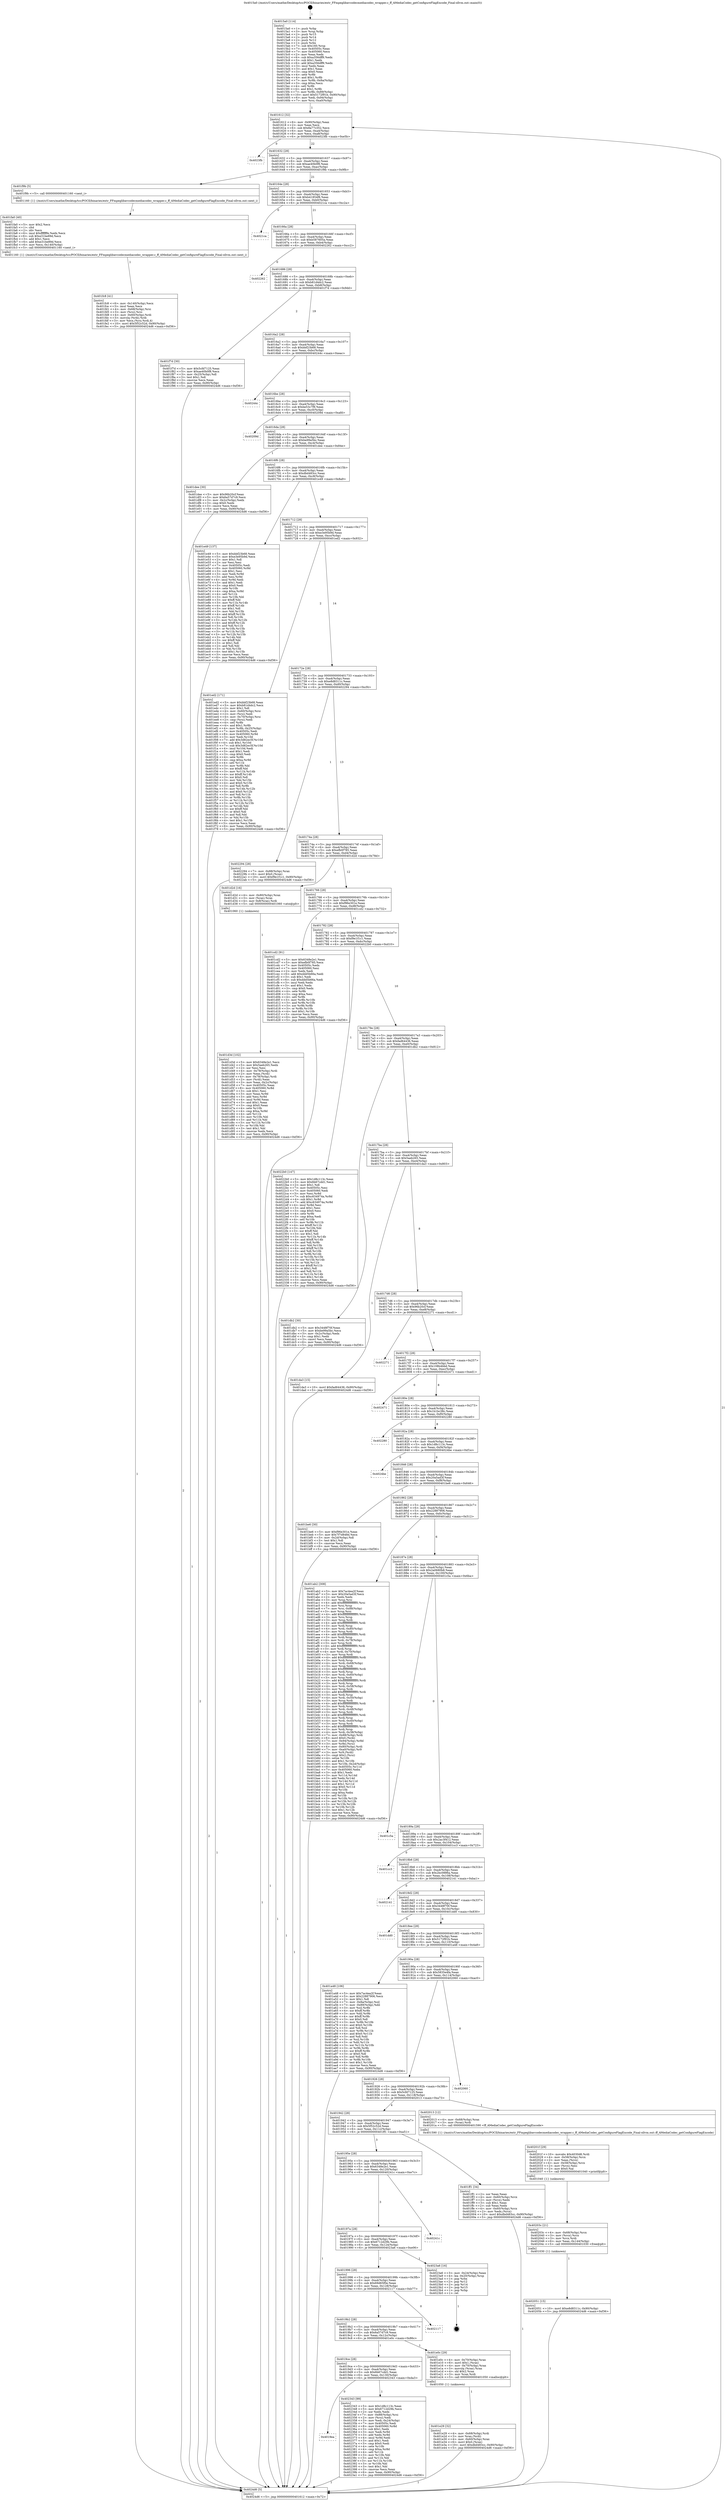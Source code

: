 digraph "0x4015a0" {
  label = "0x4015a0 (/mnt/c/Users/mathe/Desktop/tcc/POCII/binaries/extr_FFmpeglibavcodecmediacodec_wrapper.c_ff_AMediaCodec_getConfigureFlagEncode_Final-ollvm.out::main(0))"
  labelloc = "t"
  node[shape=record]

  Entry [label="",width=0.3,height=0.3,shape=circle,fillcolor=black,style=filled]
  "0x401612" [label="{
     0x401612 [32]\l
     | [instrs]\l
     &nbsp;&nbsp;0x401612 \<+6\>: mov -0x90(%rbp),%eax\l
     &nbsp;&nbsp;0x401618 \<+2\>: mov %eax,%ecx\l
     &nbsp;&nbsp;0x40161a \<+6\>: sub $0x8a77c352,%ecx\l
     &nbsp;&nbsp;0x401620 \<+6\>: mov %eax,-0xa4(%rbp)\l
     &nbsp;&nbsp;0x401626 \<+6\>: mov %ecx,-0xa8(%rbp)\l
     &nbsp;&nbsp;0x40162c \<+6\>: je 00000000004023fb \<main+0xe5b\>\l
  }"]
  "0x4023fb" [label="{
     0x4023fb\l
  }", style=dashed]
  "0x401632" [label="{
     0x401632 [28]\l
     | [instrs]\l
     &nbsp;&nbsp;0x401632 \<+5\>: jmp 0000000000401637 \<main+0x97\>\l
     &nbsp;&nbsp;0x401637 \<+6\>: mov -0xa4(%rbp),%eax\l
     &nbsp;&nbsp;0x40163d \<+5\>: sub $0xae40b0f8,%eax\l
     &nbsp;&nbsp;0x401642 \<+6\>: mov %eax,-0xac(%rbp)\l
     &nbsp;&nbsp;0x401648 \<+6\>: je 0000000000401f9b \<main+0x9fb\>\l
  }"]
  Exit [label="",width=0.3,height=0.3,shape=circle,fillcolor=black,style=filled,peripheries=2]
  "0x401f9b" [label="{
     0x401f9b [5]\l
     | [instrs]\l
     &nbsp;&nbsp;0x401f9b \<+5\>: call 0000000000401160 \<next_i\>\l
     | [calls]\l
     &nbsp;&nbsp;0x401160 \{1\} (/mnt/c/Users/mathe/Desktop/tcc/POCII/binaries/extr_FFmpeglibavcodecmediacodec_wrapper.c_ff_AMediaCodec_getConfigureFlagEncode_Final-ollvm.out::next_i)\l
  }"]
  "0x40164e" [label="{
     0x40164e [28]\l
     | [instrs]\l
     &nbsp;&nbsp;0x40164e \<+5\>: jmp 0000000000401653 \<main+0xb3\>\l
     &nbsp;&nbsp;0x401653 \<+6\>: mov -0xa4(%rbp),%eax\l
     &nbsp;&nbsp;0x401659 \<+5\>: sub $0xb41854f8,%eax\l
     &nbsp;&nbsp;0x40165e \<+6\>: mov %eax,-0xb0(%rbp)\l
     &nbsp;&nbsp;0x401664 \<+6\>: je 00000000004021ca \<main+0xc2a\>\l
  }"]
  "0x4019ea" [label="{
     0x4019ea\l
  }", style=dashed]
  "0x4021ca" [label="{
     0x4021ca\l
  }", style=dashed]
  "0x40166a" [label="{
     0x40166a [28]\l
     | [instrs]\l
     &nbsp;&nbsp;0x40166a \<+5\>: jmp 000000000040166f \<main+0xcf\>\l
     &nbsp;&nbsp;0x40166f \<+6\>: mov -0xa4(%rbp),%eax\l
     &nbsp;&nbsp;0x401675 \<+5\>: sub $0xb587605a,%eax\l
     &nbsp;&nbsp;0x40167a \<+6\>: mov %eax,-0xb4(%rbp)\l
     &nbsp;&nbsp;0x401680 \<+6\>: je 0000000000402262 \<main+0xcc2\>\l
  }"]
  "0x402343" [label="{
     0x402343 [99]\l
     | [instrs]\l
     &nbsp;&nbsp;0x402343 \<+5\>: mov $0x1d8c113c,%eax\l
     &nbsp;&nbsp;0x402348 \<+5\>: mov $0x6712d29b,%ecx\l
     &nbsp;&nbsp;0x40234d \<+2\>: xor %edx,%edx\l
     &nbsp;&nbsp;0x40234f \<+7\>: mov -0x88(%rbp),%rsi\l
     &nbsp;&nbsp;0x402356 \<+2\>: mov (%rsi),%edi\l
     &nbsp;&nbsp;0x402358 \<+3\>: mov %edi,-0x24(%rbp)\l
     &nbsp;&nbsp;0x40235b \<+7\>: mov 0x40505c,%edi\l
     &nbsp;&nbsp;0x402362 \<+8\>: mov 0x405060,%r8d\l
     &nbsp;&nbsp;0x40236a \<+3\>: sub $0x1,%edx\l
     &nbsp;&nbsp;0x40236d \<+3\>: mov %edi,%r9d\l
     &nbsp;&nbsp;0x402370 \<+3\>: add %edx,%r9d\l
     &nbsp;&nbsp;0x402373 \<+4\>: imul %r9d,%edi\l
     &nbsp;&nbsp;0x402377 \<+3\>: and $0x1,%edi\l
     &nbsp;&nbsp;0x40237a \<+3\>: cmp $0x0,%edi\l
     &nbsp;&nbsp;0x40237d \<+4\>: sete %r10b\l
     &nbsp;&nbsp;0x402381 \<+4\>: cmp $0xa,%r8d\l
     &nbsp;&nbsp;0x402385 \<+4\>: setl %r11b\l
     &nbsp;&nbsp;0x402389 \<+3\>: mov %r10b,%bl\l
     &nbsp;&nbsp;0x40238c \<+3\>: and %r11b,%bl\l
     &nbsp;&nbsp;0x40238f \<+3\>: xor %r11b,%r10b\l
     &nbsp;&nbsp;0x402392 \<+3\>: or %r10b,%bl\l
     &nbsp;&nbsp;0x402395 \<+3\>: test $0x1,%bl\l
     &nbsp;&nbsp;0x402398 \<+3\>: cmovne %ecx,%eax\l
     &nbsp;&nbsp;0x40239b \<+6\>: mov %eax,-0x90(%rbp)\l
     &nbsp;&nbsp;0x4023a1 \<+5\>: jmp 00000000004024d6 \<main+0xf36\>\l
  }"]
  "0x402262" [label="{
     0x402262\l
  }", style=dashed]
  "0x401686" [label="{
     0x401686 [28]\l
     | [instrs]\l
     &nbsp;&nbsp;0x401686 \<+5\>: jmp 000000000040168b \<main+0xeb\>\l
     &nbsp;&nbsp;0x40168b \<+6\>: mov -0xa4(%rbp),%eax\l
     &nbsp;&nbsp;0x401691 \<+5\>: sub $0xb81d4dc2,%eax\l
     &nbsp;&nbsp;0x401696 \<+6\>: mov %eax,-0xb8(%rbp)\l
     &nbsp;&nbsp;0x40169c \<+6\>: je 0000000000401f7d \<main+0x9dd\>\l
  }"]
  "0x402051" [label="{
     0x402051 [15]\l
     | [instrs]\l
     &nbsp;&nbsp;0x402051 \<+10\>: movl $0xe8d8311c,-0x90(%rbp)\l
     &nbsp;&nbsp;0x40205b \<+5\>: jmp 00000000004024d6 \<main+0xf36\>\l
  }"]
  "0x401f7d" [label="{
     0x401f7d [30]\l
     | [instrs]\l
     &nbsp;&nbsp;0x401f7d \<+5\>: mov $0x5cfd7125,%eax\l
     &nbsp;&nbsp;0x401f82 \<+5\>: mov $0xae40b0f8,%ecx\l
     &nbsp;&nbsp;0x401f87 \<+3\>: mov -0x25(%rbp),%dl\l
     &nbsp;&nbsp;0x401f8a \<+3\>: test $0x1,%dl\l
     &nbsp;&nbsp;0x401f8d \<+3\>: cmovne %ecx,%eax\l
     &nbsp;&nbsp;0x401f90 \<+6\>: mov %eax,-0x90(%rbp)\l
     &nbsp;&nbsp;0x401f96 \<+5\>: jmp 00000000004024d6 \<main+0xf36\>\l
  }"]
  "0x4016a2" [label="{
     0x4016a2 [28]\l
     | [instrs]\l
     &nbsp;&nbsp;0x4016a2 \<+5\>: jmp 00000000004016a7 \<main+0x107\>\l
     &nbsp;&nbsp;0x4016a7 \<+6\>: mov -0xa4(%rbp),%eax\l
     &nbsp;&nbsp;0x4016ad \<+5\>: sub $0xbbf23b68,%eax\l
     &nbsp;&nbsp;0x4016b2 \<+6\>: mov %eax,-0xbc(%rbp)\l
     &nbsp;&nbsp;0x4016b8 \<+6\>: je 000000000040244c \<main+0xeac\>\l
  }"]
  "0x40203c" [label="{
     0x40203c [21]\l
     | [instrs]\l
     &nbsp;&nbsp;0x40203c \<+4\>: mov -0x68(%rbp),%rcx\l
     &nbsp;&nbsp;0x402040 \<+3\>: mov (%rcx),%rcx\l
     &nbsp;&nbsp;0x402043 \<+3\>: mov %rcx,%rdi\l
     &nbsp;&nbsp;0x402046 \<+6\>: mov %eax,-0x144(%rbp)\l
     &nbsp;&nbsp;0x40204c \<+5\>: call 0000000000401030 \<free@plt\>\l
     | [calls]\l
     &nbsp;&nbsp;0x401030 \{1\} (unknown)\l
  }"]
  "0x40244c" [label="{
     0x40244c\l
  }", style=dashed]
  "0x4016be" [label="{
     0x4016be [28]\l
     | [instrs]\l
     &nbsp;&nbsp;0x4016be \<+5\>: jmp 00000000004016c3 \<main+0x123\>\l
     &nbsp;&nbsp;0x4016c3 \<+6\>: mov -0xa4(%rbp),%eax\l
     &nbsp;&nbsp;0x4016c9 \<+5\>: sub $0xbe53c7f9,%eax\l
     &nbsp;&nbsp;0x4016ce \<+6\>: mov %eax,-0xc0(%rbp)\l
     &nbsp;&nbsp;0x4016d4 \<+6\>: je 000000000040209d \<main+0xafd\>\l
  }"]
  "0x40201f" [label="{
     0x40201f [29]\l
     | [instrs]\l
     &nbsp;&nbsp;0x40201f \<+10\>: movabs $0x4030d6,%rdi\l
     &nbsp;&nbsp;0x402029 \<+4\>: mov -0x58(%rbp),%rcx\l
     &nbsp;&nbsp;0x40202d \<+2\>: mov %eax,(%rcx)\l
     &nbsp;&nbsp;0x40202f \<+4\>: mov -0x58(%rbp),%rcx\l
     &nbsp;&nbsp;0x402033 \<+2\>: mov (%rcx),%esi\l
     &nbsp;&nbsp;0x402035 \<+2\>: mov $0x0,%al\l
     &nbsp;&nbsp;0x402037 \<+5\>: call 0000000000401040 \<printf@plt\>\l
     | [calls]\l
     &nbsp;&nbsp;0x401040 \{1\} (unknown)\l
  }"]
  "0x40209d" [label="{
     0x40209d\l
  }", style=dashed]
  "0x4016da" [label="{
     0x4016da [28]\l
     | [instrs]\l
     &nbsp;&nbsp;0x4016da \<+5\>: jmp 00000000004016df \<main+0x13f\>\l
     &nbsp;&nbsp;0x4016df \<+6\>: mov -0xa4(%rbp),%eax\l
     &nbsp;&nbsp;0x4016e5 \<+5\>: sub $0xbe99a5bc,%eax\l
     &nbsp;&nbsp;0x4016ea \<+6\>: mov %eax,-0xc4(%rbp)\l
     &nbsp;&nbsp;0x4016f0 \<+6\>: je 0000000000401dee \<main+0x84e\>\l
  }"]
  "0x401fc8" [label="{
     0x401fc8 [41]\l
     | [instrs]\l
     &nbsp;&nbsp;0x401fc8 \<+6\>: mov -0x140(%rbp),%ecx\l
     &nbsp;&nbsp;0x401fce \<+3\>: imul %eax,%ecx\l
     &nbsp;&nbsp;0x401fd1 \<+4\>: mov -0x68(%rbp),%rsi\l
     &nbsp;&nbsp;0x401fd5 \<+3\>: mov (%rsi),%rsi\l
     &nbsp;&nbsp;0x401fd8 \<+4\>: mov -0x60(%rbp),%rdi\l
     &nbsp;&nbsp;0x401fdc \<+3\>: movslq (%rdi),%rdi\l
     &nbsp;&nbsp;0x401fdf \<+3\>: mov %ecx,(%rsi,%rdi,4)\l
     &nbsp;&nbsp;0x401fe2 \<+10\>: movl $0x5f52c52d,-0x90(%rbp)\l
     &nbsp;&nbsp;0x401fec \<+5\>: jmp 00000000004024d6 \<main+0xf36\>\l
  }"]
  "0x401dee" [label="{
     0x401dee [30]\l
     | [instrs]\l
     &nbsp;&nbsp;0x401dee \<+5\>: mov $0x96b20cf,%eax\l
     &nbsp;&nbsp;0x401df3 \<+5\>: mov $0x6a57d7c9,%ecx\l
     &nbsp;&nbsp;0x401df8 \<+3\>: mov -0x2c(%rbp),%edx\l
     &nbsp;&nbsp;0x401dfb \<+3\>: cmp $0x0,%edx\l
     &nbsp;&nbsp;0x401dfe \<+3\>: cmove %ecx,%eax\l
     &nbsp;&nbsp;0x401e01 \<+6\>: mov %eax,-0x90(%rbp)\l
     &nbsp;&nbsp;0x401e07 \<+5\>: jmp 00000000004024d6 \<main+0xf36\>\l
  }"]
  "0x4016f6" [label="{
     0x4016f6 [28]\l
     | [instrs]\l
     &nbsp;&nbsp;0x4016f6 \<+5\>: jmp 00000000004016fb \<main+0x15b\>\l
     &nbsp;&nbsp;0x4016fb \<+6\>: mov -0xa4(%rbp),%eax\l
     &nbsp;&nbsp;0x401701 \<+5\>: sub $0xdbd483cc,%eax\l
     &nbsp;&nbsp;0x401706 \<+6\>: mov %eax,-0xc8(%rbp)\l
     &nbsp;&nbsp;0x40170c \<+6\>: je 0000000000401e49 \<main+0x8a9\>\l
  }"]
  "0x401fa0" [label="{
     0x401fa0 [40]\l
     | [instrs]\l
     &nbsp;&nbsp;0x401fa0 \<+5\>: mov $0x2,%ecx\l
     &nbsp;&nbsp;0x401fa5 \<+1\>: cltd\l
     &nbsp;&nbsp;0x401fa6 \<+2\>: idiv %ecx\l
     &nbsp;&nbsp;0x401fa8 \<+6\>: imul $0xfffffffe,%edx,%ecx\l
     &nbsp;&nbsp;0x401fae \<+6\>: sub $0xe31be89d,%ecx\l
     &nbsp;&nbsp;0x401fb4 \<+3\>: add $0x1,%ecx\l
     &nbsp;&nbsp;0x401fb7 \<+6\>: add $0xe31be89d,%ecx\l
     &nbsp;&nbsp;0x401fbd \<+6\>: mov %ecx,-0x140(%rbp)\l
     &nbsp;&nbsp;0x401fc3 \<+5\>: call 0000000000401160 \<next_i\>\l
     | [calls]\l
     &nbsp;&nbsp;0x401160 \{1\} (/mnt/c/Users/mathe/Desktop/tcc/POCII/binaries/extr_FFmpeglibavcodecmediacodec_wrapper.c_ff_AMediaCodec_getConfigureFlagEncode_Final-ollvm.out::next_i)\l
  }"]
  "0x401e49" [label="{
     0x401e49 [137]\l
     | [instrs]\l
     &nbsp;&nbsp;0x401e49 \<+5\>: mov $0xbbf23b68,%eax\l
     &nbsp;&nbsp;0x401e4e \<+5\>: mov $0xe3e95b9d,%ecx\l
     &nbsp;&nbsp;0x401e53 \<+2\>: mov $0x1,%dl\l
     &nbsp;&nbsp;0x401e55 \<+2\>: xor %esi,%esi\l
     &nbsp;&nbsp;0x401e57 \<+7\>: mov 0x40505c,%edi\l
     &nbsp;&nbsp;0x401e5e \<+8\>: mov 0x405060,%r8d\l
     &nbsp;&nbsp;0x401e66 \<+3\>: sub $0x1,%esi\l
     &nbsp;&nbsp;0x401e69 \<+3\>: mov %edi,%r9d\l
     &nbsp;&nbsp;0x401e6c \<+3\>: add %esi,%r9d\l
     &nbsp;&nbsp;0x401e6f \<+4\>: imul %r9d,%edi\l
     &nbsp;&nbsp;0x401e73 \<+3\>: and $0x1,%edi\l
     &nbsp;&nbsp;0x401e76 \<+3\>: cmp $0x0,%edi\l
     &nbsp;&nbsp;0x401e79 \<+4\>: sete %r10b\l
     &nbsp;&nbsp;0x401e7d \<+4\>: cmp $0xa,%r8d\l
     &nbsp;&nbsp;0x401e81 \<+4\>: setl %r11b\l
     &nbsp;&nbsp;0x401e85 \<+3\>: mov %r10b,%bl\l
     &nbsp;&nbsp;0x401e88 \<+3\>: xor $0xff,%bl\l
     &nbsp;&nbsp;0x401e8b \<+3\>: mov %r11b,%r14b\l
     &nbsp;&nbsp;0x401e8e \<+4\>: xor $0xff,%r14b\l
     &nbsp;&nbsp;0x401e92 \<+3\>: xor $0x1,%dl\l
     &nbsp;&nbsp;0x401e95 \<+3\>: mov %bl,%r15b\l
     &nbsp;&nbsp;0x401e98 \<+4\>: and $0xff,%r15b\l
     &nbsp;&nbsp;0x401e9c \<+3\>: and %dl,%r10b\l
     &nbsp;&nbsp;0x401e9f \<+3\>: mov %r14b,%r12b\l
     &nbsp;&nbsp;0x401ea2 \<+4\>: and $0xff,%r12b\l
     &nbsp;&nbsp;0x401ea6 \<+3\>: and %dl,%r11b\l
     &nbsp;&nbsp;0x401ea9 \<+3\>: or %r10b,%r15b\l
     &nbsp;&nbsp;0x401eac \<+3\>: or %r11b,%r12b\l
     &nbsp;&nbsp;0x401eaf \<+3\>: xor %r12b,%r15b\l
     &nbsp;&nbsp;0x401eb2 \<+3\>: or %r14b,%bl\l
     &nbsp;&nbsp;0x401eb5 \<+3\>: xor $0xff,%bl\l
     &nbsp;&nbsp;0x401eb8 \<+3\>: or $0x1,%dl\l
     &nbsp;&nbsp;0x401ebb \<+2\>: and %dl,%bl\l
     &nbsp;&nbsp;0x401ebd \<+3\>: or %bl,%r15b\l
     &nbsp;&nbsp;0x401ec0 \<+4\>: test $0x1,%r15b\l
     &nbsp;&nbsp;0x401ec4 \<+3\>: cmovne %ecx,%eax\l
     &nbsp;&nbsp;0x401ec7 \<+6\>: mov %eax,-0x90(%rbp)\l
     &nbsp;&nbsp;0x401ecd \<+5\>: jmp 00000000004024d6 \<main+0xf36\>\l
  }"]
  "0x401712" [label="{
     0x401712 [28]\l
     | [instrs]\l
     &nbsp;&nbsp;0x401712 \<+5\>: jmp 0000000000401717 \<main+0x177\>\l
     &nbsp;&nbsp;0x401717 \<+6\>: mov -0xa4(%rbp),%eax\l
     &nbsp;&nbsp;0x40171d \<+5\>: sub $0xe3e95b9d,%eax\l
     &nbsp;&nbsp;0x401722 \<+6\>: mov %eax,-0xcc(%rbp)\l
     &nbsp;&nbsp;0x401728 \<+6\>: je 0000000000401ed2 \<main+0x932\>\l
  }"]
  "0x401e29" [label="{
     0x401e29 [32]\l
     | [instrs]\l
     &nbsp;&nbsp;0x401e29 \<+4\>: mov -0x68(%rbp),%rdi\l
     &nbsp;&nbsp;0x401e2d \<+3\>: mov %rax,(%rdi)\l
     &nbsp;&nbsp;0x401e30 \<+4\>: mov -0x60(%rbp),%rax\l
     &nbsp;&nbsp;0x401e34 \<+6\>: movl $0x0,(%rax)\l
     &nbsp;&nbsp;0x401e3a \<+10\>: movl $0xdbd483cc,-0x90(%rbp)\l
     &nbsp;&nbsp;0x401e44 \<+5\>: jmp 00000000004024d6 \<main+0xf36\>\l
  }"]
  "0x401ed2" [label="{
     0x401ed2 [171]\l
     | [instrs]\l
     &nbsp;&nbsp;0x401ed2 \<+5\>: mov $0xbbf23b68,%eax\l
     &nbsp;&nbsp;0x401ed7 \<+5\>: mov $0xb81d4dc2,%ecx\l
     &nbsp;&nbsp;0x401edc \<+2\>: mov $0x1,%dl\l
     &nbsp;&nbsp;0x401ede \<+4\>: mov -0x60(%rbp),%rsi\l
     &nbsp;&nbsp;0x401ee2 \<+2\>: mov (%rsi),%edi\l
     &nbsp;&nbsp;0x401ee4 \<+4\>: mov -0x70(%rbp),%rsi\l
     &nbsp;&nbsp;0x401ee8 \<+2\>: cmp (%rsi),%edi\l
     &nbsp;&nbsp;0x401eea \<+4\>: setl %r8b\l
     &nbsp;&nbsp;0x401eee \<+4\>: and $0x1,%r8b\l
     &nbsp;&nbsp;0x401ef2 \<+4\>: mov %r8b,-0x25(%rbp)\l
     &nbsp;&nbsp;0x401ef6 \<+7\>: mov 0x40505c,%edi\l
     &nbsp;&nbsp;0x401efd \<+8\>: mov 0x405060,%r9d\l
     &nbsp;&nbsp;0x401f05 \<+3\>: mov %edi,%r10d\l
     &nbsp;&nbsp;0x401f08 \<+7\>: add $0x3d82ec5f,%r10d\l
     &nbsp;&nbsp;0x401f0f \<+4\>: sub $0x1,%r10d\l
     &nbsp;&nbsp;0x401f13 \<+7\>: sub $0x3d82ec5f,%r10d\l
     &nbsp;&nbsp;0x401f1a \<+4\>: imul %r10d,%edi\l
     &nbsp;&nbsp;0x401f1e \<+3\>: and $0x1,%edi\l
     &nbsp;&nbsp;0x401f21 \<+3\>: cmp $0x0,%edi\l
     &nbsp;&nbsp;0x401f24 \<+4\>: sete %r8b\l
     &nbsp;&nbsp;0x401f28 \<+4\>: cmp $0xa,%r9d\l
     &nbsp;&nbsp;0x401f2c \<+4\>: setl %r11b\l
     &nbsp;&nbsp;0x401f30 \<+3\>: mov %r8b,%bl\l
     &nbsp;&nbsp;0x401f33 \<+3\>: xor $0xff,%bl\l
     &nbsp;&nbsp;0x401f36 \<+3\>: mov %r11b,%r14b\l
     &nbsp;&nbsp;0x401f39 \<+4\>: xor $0xff,%r14b\l
     &nbsp;&nbsp;0x401f3d \<+3\>: xor $0x0,%dl\l
     &nbsp;&nbsp;0x401f40 \<+3\>: mov %bl,%r15b\l
     &nbsp;&nbsp;0x401f43 \<+4\>: and $0x0,%r15b\l
     &nbsp;&nbsp;0x401f47 \<+3\>: and %dl,%r8b\l
     &nbsp;&nbsp;0x401f4a \<+3\>: mov %r14b,%r12b\l
     &nbsp;&nbsp;0x401f4d \<+4\>: and $0x0,%r12b\l
     &nbsp;&nbsp;0x401f51 \<+3\>: and %dl,%r11b\l
     &nbsp;&nbsp;0x401f54 \<+3\>: or %r8b,%r15b\l
     &nbsp;&nbsp;0x401f57 \<+3\>: or %r11b,%r12b\l
     &nbsp;&nbsp;0x401f5a \<+3\>: xor %r12b,%r15b\l
     &nbsp;&nbsp;0x401f5d \<+3\>: or %r14b,%bl\l
     &nbsp;&nbsp;0x401f60 \<+3\>: xor $0xff,%bl\l
     &nbsp;&nbsp;0x401f63 \<+3\>: or $0x0,%dl\l
     &nbsp;&nbsp;0x401f66 \<+2\>: and %dl,%bl\l
     &nbsp;&nbsp;0x401f68 \<+3\>: or %bl,%r15b\l
     &nbsp;&nbsp;0x401f6b \<+4\>: test $0x1,%r15b\l
     &nbsp;&nbsp;0x401f6f \<+3\>: cmovne %ecx,%eax\l
     &nbsp;&nbsp;0x401f72 \<+6\>: mov %eax,-0x90(%rbp)\l
     &nbsp;&nbsp;0x401f78 \<+5\>: jmp 00000000004024d6 \<main+0xf36\>\l
  }"]
  "0x40172e" [label="{
     0x40172e [28]\l
     | [instrs]\l
     &nbsp;&nbsp;0x40172e \<+5\>: jmp 0000000000401733 \<main+0x193\>\l
     &nbsp;&nbsp;0x401733 \<+6\>: mov -0xa4(%rbp),%eax\l
     &nbsp;&nbsp;0x401739 \<+5\>: sub $0xe8d8311c,%eax\l
     &nbsp;&nbsp;0x40173e \<+6\>: mov %eax,-0xd0(%rbp)\l
     &nbsp;&nbsp;0x401744 \<+6\>: je 0000000000402294 \<main+0xcf4\>\l
  }"]
  "0x4019ce" [label="{
     0x4019ce [28]\l
     | [instrs]\l
     &nbsp;&nbsp;0x4019ce \<+5\>: jmp 00000000004019d3 \<main+0x433\>\l
     &nbsp;&nbsp;0x4019d3 \<+6\>: mov -0xa4(%rbp),%eax\l
     &nbsp;&nbsp;0x4019d9 \<+5\>: sub $0x6b67cdd1,%eax\l
     &nbsp;&nbsp;0x4019de \<+6\>: mov %eax,-0x130(%rbp)\l
     &nbsp;&nbsp;0x4019e4 \<+6\>: je 0000000000402343 \<main+0xda3\>\l
  }"]
  "0x402294" [label="{
     0x402294 [28]\l
     | [instrs]\l
     &nbsp;&nbsp;0x402294 \<+7\>: mov -0x88(%rbp),%rax\l
     &nbsp;&nbsp;0x40229b \<+6\>: movl $0x0,(%rax)\l
     &nbsp;&nbsp;0x4022a1 \<+10\>: movl $0xf9e1f1c1,-0x90(%rbp)\l
     &nbsp;&nbsp;0x4022ab \<+5\>: jmp 00000000004024d6 \<main+0xf36\>\l
  }"]
  "0x40174a" [label="{
     0x40174a [28]\l
     | [instrs]\l
     &nbsp;&nbsp;0x40174a \<+5\>: jmp 000000000040174f \<main+0x1af\>\l
     &nbsp;&nbsp;0x40174f \<+6\>: mov -0xa4(%rbp),%eax\l
     &nbsp;&nbsp;0x401755 \<+5\>: sub $0xefb0f785,%eax\l
     &nbsp;&nbsp;0x40175a \<+6\>: mov %eax,-0xd4(%rbp)\l
     &nbsp;&nbsp;0x401760 \<+6\>: je 0000000000401d2d \<main+0x78d\>\l
  }"]
  "0x401e0c" [label="{
     0x401e0c [29]\l
     | [instrs]\l
     &nbsp;&nbsp;0x401e0c \<+4\>: mov -0x70(%rbp),%rax\l
     &nbsp;&nbsp;0x401e10 \<+6\>: movl $0x1,(%rax)\l
     &nbsp;&nbsp;0x401e16 \<+4\>: mov -0x70(%rbp),%rax\l
     &nbsp;&nbsp;0x401e1a \<+3\>: movslq (%rax),%rax\l
     &nbsp;&nbsp;0x401e1d \<+4\>: shl $0x2,%rax\l
     &nbsp;&nbsp;0x401e21 \<+3\>: mov %rax,%rdi\l
     &nbsp;&nbsp;0x401e24 \<+5\>: call 0000000000401050 \<malloc@plt\>\l
     | [calls]\l
     &nbsp;&nbsp;0x401050 \{1\} (unknown)\l
  }"]
  "0x401d2d" [label="{
     0x401d2d [16]\l
     | [instrs]\l
     &nbsp;&nbsp;0x401d2d \<+4\>: mov -0x80(%rbp),%rax\l
     &nbsp;&nbsp;0x401d31 \<+3\>: mov (%rax),%rax\l
     &nbsp;&nbsp;0x401d34 \<+4\>: mov 0x8(%rax),%rdi\l
     &nbsp;&nbsp;0x401d38 \<+5\>: call 0000000000401060 \<atoi@plt\>\l
     | [calls]\l
     &nbsp;&nbsp;0x401060 \{1\} (unknown)\l
  }"]
  "0x401766" [label="{
     0x401766 [28]\l
     | [instrs]\l
     &nbsp;&nbsp;0x401766 \<+5\>: jmp 000000000040176b \<main+0x1cb\>\l
     &nbsp;&nbsp;0x40176b \<+6\>: mov -0xa4(%rbp),%eax\l
     &nbsp;&nbsp;0x401771 \<+5\>: sub $0xf96e301e,%eax\l
     &nbsp;&nbsp;0x401776 \<+6\>: mov %eax,-0xd8(%rbp)\l
     &nbsp;&nbsp;0x40177c \<+6\>: je 0000000000401cd2 \<main+0x732\>\l
  }"]
  "0x4019b2" [label="{
     0x4019b2 [28]\l
     | [instrs]\l
     &nbsp;&nbsp;0x4019b2 \<+5\>: jmp 00000000004019b7 \<main+0x417\>\l
     &nbsp;&nbsp;0x4019b7 \<+6\>: mov -0xa4(%rbp),%eax\l
     &nbsp;&nbsp;0x4019bd \<+5\>: sub $0x6a57d7c9,%eax\l
     &nbsp;&nbsp;0x4019c2 \<+6\>: mov %eax,-0x12c(%rbp)\l
     &nbsp;&nbsp;0x4019c8 \<+6\>: je 0000000000401e0c \<main+0x86c\>\l
  }"]
  "0x401cd2" [label="{
     0x401cd2 [91]\l
     | [instrs]\l
     &nbsp;&nbsp;0x401cd2 \<+5\>: mov $0x6348e2e1,%eax\l
     &nbsp;&nbsp;0x401cd7 \<+5\>: mov $0xefb0f785,%ecx\l
     &nbsp;&nbsp;0x401cdc \<+7\>: mov 0x40505c,%edx\l
     &nbsp;&nbsp;0x401ce3 \<+7\>: mov 0x405060,%esi\l
     &nbsp;&nbsp;0x401cea \<+2\>: mov %edx,%edi\l
     &nbsp;&nbsp;0x401cec \<+6\>: add $0xddd5b66a,%edi\l
     &nbsp;&nbsp;0x401cf2 \<+3\>: sub $0x1,%edi\l
     &nbsp;&nbsp;0x401cf5 \<+6\>: sub $0xddd5b66a,%edi\l
     &nbsp;&nbsp;0x401cfb \<+3\>: imul %edi,%edx\l
     &nbsp;&nbsp;0x401cfe \<+3\>: and $0x1,%edx\l
     &nbsp;&nbsp;0x401d01 \<+3\>: cmp $0x0,%edx\l
     &nbsp;&nbsp;0x401d04 \<+4\>: sete %r8b\l
     &nbsp;&nbsp;0x401d08 \<+3\>: cmp $0xa,%esi\l
     &nbsp;&nbsp;0x401d0b \<+4\>: setl %r9b\l
     &nbsp;&nbsp;0x401d0f \<+3\>: mov %r8b,%r10b\l
     &nbsp;&nbsp;0x401d12 \<+3\>: and %r9b,%r10b\l
     &nbsp;&nbsp;0x401d15 \<+3\>: xor %r9b,%r8b\l
     &nbsp;&nbsp;0x401d18 \<+3\>: or %r8b,%r10b\l
     &nbsp;&nbsp;0x401d1b \<+4\>: test $0x1,%r10b\l
     &nbsp;&nbsp;0x401d1f \<+3\>: cmovne %ecx,%eax\l
     &nbsp;&nbsp;0x401d22 \<+6\>: mov %eax,-0x90(%rbp)\l
     &nbsp;&nbsp;0x401d28 \<+5\>: jmp 00000000004024d6 \<main+0xf36\>\l
  }"]
  "0x401782" [label="{
     0x401782 [28]\l
     | [instrs]\l
     &nbsp;&nbsp;0x401782 \<+5\>: jmp 0000000000401787 \<main+0x1e7\>\l
     &nbsp;&nbsp;0x401787 \<+6\>: mov -0xa4(%rbp),%eax\l
     &nbsp;&nbsp;0x40178d \<+5\>: sub $0xf9e1f1c1,%eax\l
     &nbsp;&nbsp;0x401792 \<+6\>: mov %eax,-0xdc(%rbp)\l
     &nbsp;&nbsp;0x401798 \<+6\>: je 00000000004022b0 \<main+0xd10\>\l
  }"]
  "0x402117" [label="{
     0x402117\l
  }", style=dashed]
  "0x4022b0" [label="{
     0x4022b0 [147]\l
     | [instrs]\l
     &nbsp;&nbsp;0x4022b0 \<+5\>: mov $0x1d8c113c,%eax\l
     &nbsp;&nbsp;0x4022b5 \<+5\>: mov $0x6b67cdd1,%ecx\l
     &nbsp;&nbsp;0x4022ba \<+2\>: mov $0x1,%dl\l
     &nbsp;&nbsp;0x4022bc \<+7\>: mov 0x40505c,%esi\l
     &nbsp;&nbsp;0x4022c3 \<+7\>: mov 0x405060,%edi\l
     &nbsp;&nbsp;0x4022ca \<+3\>: mov %esi,%r8d\l
     &nbsp;&nbsp;0x4022cd \<+7\>: sub $0xc634974a,%r8d\l
     &nbsp;&nbsp;0x4022d4 \<+4\>: sub $0x1,%r8d\l
     &nbsp;&nbsp;0x4022d8 \<+7\>: add $0xc634974a,%r8d\l
     &nbsp;&nbsp;0x4022df \<+4\>: imul %r8d,%esi\l
     &nbsp;&nbsp;0x4022e3 \<+3\>: and $0x1,%esi\l
     &nbsp;&nbsp;0x4022e6 \<+3\>: cmp $0x0,%esi\l
     &nbsp;&nbsp;0x4022e9 \<+4\>: sete %r9b\l
     &nbsp;&nbsp;0x4022ed \<+3\>: cmp $0xa,%edi\l
     &nbsp;&nbsp;0x4022f0 \<+4\>: setl %r10b\l
     &nbsp;&nbsp;0x4022f4 \<+3\>: mov %r9b,%r11b\l
     &nbsp;&nbsp;0x4022f7 \<+4\>: xor $0xff,%r11b\l
     &nbsp;&nbsp;0x4022fb \<+3\>: mov %r10b,%bl\l
     &nbsp;&nbsp;0x4022fe \<+3\>: xor $0xff,%bl\l
     &nbsp;&nbsp;0x402301 \<+3\>: xor $0x1,%dl\l
     &nbsp;&nbsp;0x402304 \<+3\>: mov %r11b,%r14b\l
     &nbsp;&nbsp;0x402307 \<+4\>: and $0xff,%r14b\l
     &nbsp;&nbsp;0x40230b \<+3\>: and %dl,%r9b\l
     &nbsp;&nbsp;0x40230e \<+3\>: mov %bl,%r15b\l
     &nbsp;&nbsp;0x402311 \<+4\>: and $0xff,%r15b\l
     &nbsp;&nbsp;0x402315 \<+3\>: and %dl,%r10b\l
     &nbsp;&nbsp;0x402318 \<+3\>: or %r9b,%r14b\l
     &nbsp;&nbsp;0x40231b \<+3\>: or %r10b,%r15b\l
     &nbsp;&nbsp;0x40231e \<+3\>: xor %r15b,%r14b\l
     &nbsp;&nbsp;0x402321 \<+3\>: or %bl,%r11b\l
     &nbsp;&nbsp;0x402324 \<+4\>: xor $0xff,%r11b\l
     &nbsp;&nbsp;0x402328 \<+3\>: or $0x1,%dl\l
     &nbsp;&nbsp;0x40232b \<+3\>: and %dl,%r11b\l
     &nbsp;&nbsp;0x40232e \<+3\>: or %r11b,%r14b\l
     &nbsp;&nbsp;0x402331 \<+4\>: test $0x1,%r14b\l
     &nbsp;&nbsp;0x402335 \<+3\>: cmovne %ecx,%eax\l
     &nbsp;&nbsp;0x402338 \<+6\>: mov %eax,-0x90(%rbp)\l
     &nbsp;&nbsp;0x40233e \<+5\>: jmp 00000000004024d6 \<main+0xf36\>\l
  }"]
  "0x40179e" [label="{
     0x40179e [28]\l
     | [instrs]\l
     &nbsp;&nbsp;0x40179e \<+5\>: jmp 00000000004017a3 \<main+0x203\>\l
     &nbsp;&nbsp;0x4017a3 \<+6\>: mov -0xa4(%rbp),%eax\l
     &nbsp;&nbsp;0x4017a9 \<+5\>: sub $0xfad64436,%eax\l
     &nbsp;&nbsp;0x4017ae \<+6\>: mov %eax,-0xe0(%rbp)\l
     &nbsp;&nbsp;0x4017b4 \<+6\>: je 0000000000401db2 \<main+0x812\>\l
  }"]
  "0x401996" [label="{
     0x401996 [28]\l
     | [instrs]\l
     &nbsp;&nbsp;0x401996 \<+5\>: jmp 000000000040199b \<main+0x3fb\>\l
     &nbsp;&nbsp;0x40199b \<+6\>: mov -0xa4(%rbp),%eax\l
     &nbsp;&nbsp;0x4019a1 \<+5\>: sub $0x69d65f0e,%eax\l
     &nbsp;&nbsp;0x4019a6 \<+6\>: mov %eax,-0x128(%rbp)\l
     &nbsp;&nbsp;0x4019ac \<+6\>: je 0000000000402117 \<main+0xb77\>\l
  }"]
  "0x401db2" [label="{
     0x401db2 [30]\l
     | [instrs]\l
     &nbsp;&nbsp;0x401db2 \<+5\>: mov $0x3448f70f,%eax\l
     &nbsp;&nbsp;0x401db7 \<+5\>: mov $0xbe99a5bc,%ecx\l
     &nbsp;&nbsp;0x401dbc \<+3\>: mov -0x2c(%rbp),%edx\l
     &nbsp;&nbsp;0x401dbf \<+3\>: cmp $0x1,%edx\l
     &nbsp;&nbsp;0x401dc2 \<+3\>: cmovl %ecx,%eax\l
     &nbsp;&nbsp;0x401dc5 \<+6\>: mov %eax,-0x90(%rbp)\l
     &nbsp;&nbsp;0x401dcb \<+5\>: jmp 00000000004024d6 \<main+0xf36\>\l
  }"]
  "0x4017ba" [label="{
     0x4017ba [28]\l
     | [instrs]\l
     &nbsp;&nbsp;0x4017ba \<+5\>: jmp 00000000004017bf \<main+0x21f\>\l
     &nbsp;&nbsp;0x4017bf \<+6\>: mov -0xa4(%rbp),%eax\l
     &nbsp;&nbsp;0x4017c5 \<+5\>: sub $0x5aeb265,%eax\l
     &nbsp;&nbsp;0x4017ca \<+6\>: mov %eax,-0xe4(%rbp)\l
     &nbsp;&nbsp;0x4017d0 \<+6\>: je 0000000000401da3 \<main+0x803\>\l
  }"]
  "0x4023a6" [label="{
     0x4023a6 [16]\l
     | [instrs]\l
     &nbsp;&nbsp;0x4023a6 \<+3\>: mov -0x24(%rbp),%eax\l
     &nbsp;&nbsp;0x4023a9 \<+4\>: lea -0x20(%rbp),%rsp\l
     &nbsp;&nbsp;0x4023ad \<+1\>: pop %rbx\l
     &nbsp;&nbsp;0x4023ae \<+2\>: pop %r12\l
     &nbsp;&nbsp;0x4023b0 \<+2\>: pop %r14\l
     &nbsp;&nbsp;0x4023b2 \<+2\>: pop %r15\l
     &nbsp;&nbsp;0x4023b4 \<+1\>: pop %rbp\l
     &nbsp;&nbsp;0x4023b5 \<+1\>: ret\l
  }"]
  "0x401da3" [label="{
     0x401da3 [15]\l
     | [instrs]\l
     &nbsp;&nbsp;0x401da3 \<+10\>: movl $0xfad64436,-0x90(%rbp)\l
     &nbsp;&nbsp;0x401dad \<+5\>: jmp 00000000004024d6 \<main+0xf36\>\l
  }"]
  "0x4017d6" [label="{
     0x4017d6 [28]\l
     | [instrs]\l
     &nbsp;&nbsp;0x4017d6 \<+5\>: jmp 00000000004017db \<main+0x23b\>\l
     &nbsp;&nbsp;0x4017db \<+6\>: mov -0xa4(%rbp),%eax\l
     &nbsp;&nbsp;0x4017e1 \<+5\>: sub $0x96b20cf,%eax\l
     &nbsp;&nbsp;0x4017e6 \<+6\>: mov %eax,-0xe8(%rbp)\l
     &nbsp;&nbsp;0x4017ec \<+6\>: je 0000000000402271 \<main+0xcd1\>\l
  }"]
  "0x40197a" [label="{
     0x40197a [28]\l
     | [instrs]\l
     &nbsp;&nbsp;0x40197a \<+5\>: jmp 000000000040197f \<main+0x3df\>\l
     &nbsp;&nbsp;0x40197f \<+6\>: mov -0xa4(%rbp),%eax\l
     &nbsp;&nbsp;0x401985 \<+5\>: sub $0x6712d29b,%eax\l
     &nbsp;&nbsp;0x40198a \<+6\>: mov %eax,-0x124(%rbp)\l
     &nbsp;&nbsp;0x401990 \<+6\>: je 00000000004023a6 \<main+0xe06\>\l
  }"]
  "0x402271" [label="{
     0x402271\l
  }", style=dashed]
  "0x4017f2" [label="{
     0x4017f2 [28]\l
     | [instrs]\l
     &nbsp;&nbsp;0x4017f2 \<+5\>: jmp 00000000004017f7 \<main+0x257\>\l
     &nbsp;&nbsp;0x4017f7 \<+6\>: mov -0xa4(%rbp),%eax\l
     &nbsp;&nbsp;0x4017fd \<+5\>: sub $0x108b4bbd,%eax\l
     &nbsp;&nbsp;0x401802 \<+6\>: mov %eax,-0xec(%rbp)\l
     &nbsp;&nbsp;0x401808 \<+6\>: je 0000000000402471 \<main+0xed1\>\l
  }"]
  "0x40241c" [label="{
     0x40241c\l
  }", style=dashed]
  "0x402471" [label="{
     0x402471\l
  }", style=dashed]
  "0x40180e" [label="{
     0x40180e [28]\l
     | [instrs]\l
     &nbsp;&nbsp;0x40180e \<+5\>: jmp 0000000000401813 \<main+0x273\>\l
     &nbsp;&nbsp;0x401813 \<+6\>: mov -0xa4(%rbp),%eax\l
     &nbsp;&nbsp;0x401819 \<+5\>: sub $0x1b1bc38c,%eax\l
     &nbsp;&nbsp;0x40181e \<+6\>: mov %eax,-0xf0(%rbp)\l
     &nbsp;&nbsp;0x401824 \<+6\>: je 0000000000402280 \<main+0xce0\>\l
  }"]
  "0x40195e" [label="{
     0x40195e [28]\l
     | [instrs]\l
     &nbsp;&nbsp;0x40195e \<+5\>: jmp 0000000000401963 \<main+0x3c3\>\l
     &nbsp;&nbsp;0x401963 \<+6\>: mov -0xa4(%rbp),%eax\l
     &nbsp;&nbsp;0x401969 \<+5\>: sub $0x6348e2e1,%eax\l
     &nbsp;&nbsp;0x40196e \<+6\>: mov %eax,-0x120(%rbp)\l
     &nbsp;&nbsp;0x401974 \<+6\>: je 000000000040241c \<main+0xe7c\>\l
  }"]
  "0x402280" [label="{
     0x402280\l
  }", style=dashed]
  "0x40182a" [label="{
     0x40182a [28]\l
     | [instrs]\l
     &nbsp;&nbsp;0x40182a \<+5\>: jmp 000000000040182f \<main+0x28f\>\l
     &nbsp;&nbsp;0x40182f \<+6\>: mov -0xa4(%rbp),%eax\l
     &nbsp;&nbsp;0x401835 \<+5\>: sub $0x1d8c113c,%eax\l
     &nbsp;&nbsp;0x40183a \<+6\>: mov %eax,-0xf4(%rbp)\l
     &nbsp;&nbsp;0x401840 \<+6\>: je 00000000004024be \<main+0xf1e\>\l
  }"]
  "0x401ff1" [label="{
     0x401ff1 [34]\l
     | [instrs]\l
     &nbsp;&nbsp;0x401ff1 \<+2\>: xor %eax,%eax\l
     &nbsp;&nbsp;0x401ff3 \<+4\>: mov -0x60(%rbp),%rcx\l
     &nbsp;&nbsp;0x401ff7 \<+2\>: mov (%rcx),%edx\l
     &nbsp;&nbsp;0x401ff9 \<+3\>: sub $0x1,%eax\l
     &nbsp;&nbsp;0x401ffc \<+2\>: sub %eax,%edx\l
     &nbsp;&nbsp;0x401ffe \<+4\>: mov -0x60(%rbp),%rcx\l
     &nbsp;&nbsp;0x402002 \<+2\>: mov %edx,(%rcx)\l
     &nbsp;&nbsp;0x402004 \<+10\>: movl $0xdbd483cc,-0x90(%rbp)\l
     &nbsp;&nbsp;0x40200e \<+5\>: jmp 00000000004024d6 \<main+0xf36\>\l
  }"]
  "0x4024be" [label="{
     0x4024be\l
  }", style=dashed]
  "0x401846" [label="{
     0x401846 [28]\l
     | [instrs]\l
     &nbsp;&nbsp;0x401846 \<+5\>: jmp 000000000040184b \<main+0x2ab\>\l
     &nbsp;&nbsp;0x40184b \<+6\>: mov -0xa4(%rbp),%eax\l
     &nbsp;&nbsp;0x401851 \<+5\>: sub $0x20a5ad3f,%eax\l
     &nbsp;&nbsp;0x401856 \<+6\>: mov %eax,-0xf8(%rbp)\l
     &nbsp;&nbsp;0x40185c \<+6\>: je 0000000000401be6 \<main+0x646\>\l
  }"]
  "0x401942" [label="{
     0x401942 [28]\l
     | [instrs]\l
     &nbsp;&nbsp;0x401942 \<+5\>: jmp 0000000000401947 \<main+0x3a7\>\l
     &nbsp;&nbsp;0x401947 \<+6\>: mov -0xa4(%rbp),%eax\l
     &nbsp;&nbsp;0x40194d \<+5\>: sub $0x5f52c52d,%eax\l
     &nbsp;&nbsp;0x401952 \<+6\>: mov %eax,-0x11c(%rbp)\l
     &nbsp;&nbsp;0x401958 \<+6\>: je 0000000000401ff1 \<main+0xa51\>\l
  }"]
  "0x401be6" [label="{
     0x401be6 [30]\l
     | [instrs]\l
     &nbsp;&nbsp;0x401be6 \<+5\>: mov $0xf96e301e,%eax\l
     &nbsp;&nbsp;0x401beb \<+5\>: mov $0x7f7d848d,%ecx\l
     &nbsp;&nbsp;0x401bf0 \<+3\>: mov -0x2d(%rbp),%dl\l
     &nbsp;&nbsp;0x401bf3 \<+3\>: test $0x1,%dl\l
     &nbsp;&nbsp;0x401bf6 \<+3\>: cmovne %ecx,%eax\l
     &nbsp;&nbsp;0x401bf9 \<+6\>: mov %eax,-0x90(%rbp)\l
     &nbsp;&nbsp;0x401bff \<+5\>: jmp 00000000004024d6 \<main+0xf36\>\l
  }"]
  "0x401862" [label="{
     0x401862 [28]\l
     | [instrs]\l
     &nbsp;&nbsp;0x401862 \<+5\>: jmp 0000000000401867 \<main+0x2c7\>\l
     &nbsp;&nbsp;0x401867 \<+6\>: mov -0xa4(%rbp),%eax\l
     &nbsp;&nbsp;0x40186d \<+5\>: sub $0x22887906,%eax\l
     &nbsp;&nbsp;0x401872 \<+6\>: mov %eax,-0xfc(%rbp)\l
     &nbsp;&nbsp;0x401878 \<+6\>: je 0000000000401ab2 \<main+0x512\>\l
  }"]
  "0x402013" [label="{
     0x402013 [12]\l
     | [instrs]\l
     &nbsp;&nbsp;0x402013 \<+4\>: mov -0x68(%rbp),%rax\l
     &nbsp;&nbsp;0x402017 \<+3\>: mov (%rax),%rdi\l
     &nbsp;&nbsp;0x40201a \<+5\>: call 0000000000401590 \<ff_AMediaCodec_getConfigureFlagEncode\>\l
     | [calls]\l
     &nbsp;&nbsp;0x401590 \{1\} (/mnt/c/Users/mathe/Desktop/tcc/POCII/binaries/extr_FFmpeglibavcodecmediacodec_wrapper.c_ff_AMediaCodec_getConfigureFlagEncode_Final-ollvm.out::ff_AMediaCodec_getConfigureFlagEncode)\l
  }"]
  "0x401ab2" [label="{
     0x401ab2 [308]\l
     | [instrs]\l
     &nbsp;&nbsp;0x401ab2 \<+5\>: mov $0x7ac4ea2f,%eax\l
     &nbsp;&nbsp;0x401ab7 \<+5\>: mov $0x20a5ad3f,%ecx\l
     &nbsp;&nbsp;0x401abc \<+2\>: xor %edx,%edx\l
     &nbsp;&nbsp;0x401abe \<+3\>: mov %rsp,%rsi\l
     &nbsp;&nbsp;0x401ac1 \<+4\>: add $0xfffffffffffffff0,%rsi\l
     &nbsp;&nbsp;0x401ac5 \<+3\>: mov %rsi,%rsp\l
     &nbsp;&nbsp;0x401ac8 \<+7\>: mov %rsi,-0x88(%rbp)\l
     &nbsp;&nbsp;0x401acf \<+3\>: mov %rsp,%rsi\l
     &nbsp;&nbsp;0x401ad2 \<+4\>: add $0xfffffffffffffff0,%rsi\l
     &nbsp;&nbsp;0x401ad6 \<+3\>: mov %rsi,%rsp\l
     &nbsp;&nbsp;0x401ad9 \<+3\>: mov %rsp,%rdi\l
     &nbsp;&nbsp;0x401adc \<+4\>: add $0xfffffffffffffff0,%rdi\l
     &nbsp;&nbsp;0x401ae0 \<+3\>: mov %rdi,%rsp\l
     &nbsp;&nbsp;0x401ae3 \<+4\>: mov %rdi,-0x80(%rbp)\l
     &nbsp;&nbsp;0x401ae7 \<+3\>: mov %rsp,%rdi\l
     &nbsp;&nbsp;0x401aea \<+4\>: add $0xfffffffffffffff0,%rdi\l
     &nbsp;&nbsp;0x401aee \<+3\>: mov %rdi,%rsp\l
     &nbsp;&nbsp;0x401af1 \<+4\>: mov %rdi,-0x78(%rbp)\l
     &nbsp;&nbsp;0x401af5 \<+3\>: mov %rsp,%rdi\l
     &nbsp;&nbsp;0x401af8 \<+4\>: add $0xfffffffffffffff0,%rdi\l
     &nbsp;&nbsp;0x401afc \<+3\>: mov %rdi,%rsp\l
     &nbsp;&nbsp;0x401aff \<+4\>: mov %rdi,-0x70(%rbp)\l
     &nbsp;&nbsp;0x401b03 \<+3\>: mov %rsp,%rdi\l
     &nbsp;&nbsp;0x401b06 \<+4\>: add $0xfffffffffffffff0,%rdi\l
     &nbsp;&nbsp;0x401b0a \<+3\>: mov %rdi,%rsp\l
     &nbsp;&nbsp;0x401b0d \<+4\>: mov %rdi,-0x68(%rbp)\l
     &nbsp;&nbsp;0x401b11 \<+3\>: mov %rsp,%rdi\l
     &nbsp;&nbsp;0x401b14 \<+4\>: add $0xfffffffffffffff0,%rdi\l
     &nbsp;&nbsp;0x401b18 \<+3\>: mov %rdi,%rsp\l
     &nbsp;&nbsp;0x401b1b \<+4\>: mov %rdi,-0x60(%rbp)\l
     &nbsp;&nbsp;0x401b1f \<+3\>: mov %rsp,%rdi\l
     &nbsp;&nbsp;0x401b22 \<+4\>: add $0xfffffffffffffff0,%rdi\l
     &nbsp;&nbsp;0x401b26 \<+3\>: mov %rdi,%rsp\l
     &nbsp;&nbsp;0x401b29 \<+4\>: mov %rdi,-0x58(%rbp)\l
     &nbsp;&nbsp;0x401b2d \<+3\>: mov %rsp,%rdi\l
     &nbsp;&nbsp;0x401b30 \<+4\>: add $0xfffffffffffffff0,%rdi\l
     &nbsp;&nbsp;0x401b34 \<+3\>: mov %rdi,%rsp\l
     &nbsp;&nbsp;0x401b37 \<+4\>: mov %rdi,-0x50(%rbp)\l
     &nbsp;&nbsp;0x401b3b \<+3\>: mov %rsp,%rdi\l
     &nbsp;&nbsp;0x401b3e \<+4\>: add $0xfffffffffffffff0,%rdi\l
     &nbsp;&nbsp;0x401b42 \<+3\>: mov %rdi,%rsp\l
     &nbsp;&nbsp;0x401b45 \<+4\>: mov %rdi,-0x48(%rbp)\l
     &nbsp;&nbsp;0x401b49 \<+3\>: mov %rsp,%rdi\l
     &nbsp;&nbsp;0x401b4c \<+4\>: add $0xfffffffffffffff0,%rdi\l
     &nbsp;&nbsp;0x401b50 \<+3\>: mov %rdi,%rsp\l
     &nbsp;&nbsp;0x401b53 \<+4\>: mov %rdi,-0x40(%rbp)\l
     &nbsp;&nbsp;0x401b57 \<+3\>: mov %rsp,%rdi\l
     &nbsp;&nbsp;0x401b5a \<+4\>: add $0xfffffffffffffff0,%rdi\l
     &nbsp;&nbsp;0x401b5e \<+3\>: mov %rdi,%rsp\l
     &nbsp;&nbsp;0x401b61 \<+4\>: mov %rdi,-0x38(%rbp)\l
     &nbsp;&nbsp;0x401b65 \<+7\>: mov -0x88(%rbp),%rdi\l
     &nbsp;&nbsp;0x401b6c \<+6\>: movl $0x0,(%rdi)\l
     &nbsp;&nbsp;0x401b72 \<+7\>: mov -0x94(%rbp),%r8d\l
     &nbsp;&nbsp;0x401b79 \<+3\>: mov %r8d,(%rsi)\l
     &nbsp;&nbsp;0x401b7c \<+4\>: mov -0x80(%rbp),%rdi\l
     &nbsp;&nbsp;0x401b80 \<+7\>: mov -0xa0(%rbp),%r9\l
     &nbsp;&nbsp;0x401b87 \<+3\>: mov %r9,(%rdi)\l
     &nbsp;&nbsp;0x401b8a \<+3\>: cmpl $0x2,(%rsi)\l
     &nbsp;&nbsp;0x401b8d \<+4\>: setne %r10b\l
     &nbsp;&nbsp;0x401b91 \<+4\>: and $0x1,%r10b\l
     &nbsp;&nbsp;0x401b95 \<+4\>: mov %r10b,-0x2d(%rbp)\l
     &nbsp;&nbsp;0x401b99 \<+8\>: mov 0x40505c,%r11d\l
     &nbsp;&nbsp;0x401ba1 \<+7\>: mov 0x405060,%ebx\l
     &nbsp;&nbsp;0x401ba8 \<+3\>: sub $0x1,%edx\l
     &nbsp;&nbsp;0x401bab \<+3\>: mov %r11d,%r14d\l
     &nbsp;&nbsp;0x401bae \<+3\>: add %edx,%r14d\l
     &nbsp;&nbsp;0x401bb1 \<+4\>: imul %r14d,%r11d\l
     &nbsp;&nbsp;0x401bb5 \<+4\>: and $0x1,%r11d\l
     &nbsp;&nbsp;0x401bb9 \<+4\>: cmp $0x0,%r11d\l
     &nbsp;&nbsp;0x401bbd \<+4\>: sete %r10b\l
     &nbsp;&nbsp;0x401bc1 \<+3\>: cmp $0xa,%ebx\l
     &nbsp;&nbsp;0x401bc4 \<+4\>: setl %r15b\l
     &nbsp;&nbsp;0x401bc8 \<+3\>: mov %r10b,%r12b\l
     &nbsp;&nbsp;0x401bcb \<+3\>: and %r15b,%r12b\l
     &nbsp;&nbsp;0x401bce \<+3\>: xor %r15b,%r10b\l
     &nbsp;&nbsp;0x401bd1 \<+3\>: or %r10b,%r12b\l
     &nbsp;&nbsp;0x401bd4 \<+4\>: test $0x1,%r12b\l
     &nbsp;&nbsp;0x401bd8 \<+3\>: cmovne %ecx,%eax\l
     &nbsp;&nbsp;0x401bdb \<+6\>: mov %eax,-0x90(%rbp)\l
     &nbsp;&nbsp;0x401be1 \<+5\>: jmp 00000000004024d6 \<main+0xf36\>\l
  }"]
  "0x40187e" [label="{
     0x40187e [28]\l
     | [instrs]\l
     &nbsp;&nbsp;0x40187e \<+5\>: jmp 0000000000401883 \<main+0x2e3\>\l
     &nbsp;&nbsp;0x401883 \<+6\>: mov -0xa4(%rbp),%eax\l
     &nbsp;&nbsp;0x401889 \<+5\>: sub $0x2a0680b8,%eax\l
     &nbsp;&nbsp;0x40188e \<+6\>: mov %eax,-0x100(%rbp)\l
     &nbsp;&nbsp;0x401894 \<+6\>: je 0000000000401c5a \<main+0x6ba\>\l
  }"]
  "0x401926" [label="{
     0x401926 [28]\l
     | [instrs]\l
     &nbsp;&nbsp;0x401926 \<+5\>: jmp 000000000040192b \<main+0x38b\>\l
     &nbsp;&nbsp;0x40192b \<+6\>: mov -0xa4(%rbp),%eax\l
     &nbsp;&nbsp;0x401931 \<+5\>: sub $0x5cfd7125,%eax\l
     &nbsp;&nbsp;0x401936 \<+6\>: mov %eax,-0x118(%rbp)\l
     &nbsp;&nbsp;0x40193c \<+6\>: je 0000000000402013 \<main+0xa73\>\l
  }"]
  "0x401c5a" [label="{
     0x401c5a\l
  }", style=dashed]
  "0x40189a" [label="{
     0x40189a [28]\l
     | [instrs]\l
     &nbsp;&nbsp;0x40189a \<+5\>: jmp 000000000040189f \<main+0x2ff\>\l
     &nbsp;&nbsp;0x40189f \<+6\>: mov -0xa4(%rbp),%eax\l
     &nbsp;&nbsp;0x4018a5 \<+5\>: sub $0x2ac3f412,%eax\l
     &nbsp;&nbsp;0x4018aa \<+6\>: mov %eax,-0x104(%rbp)\l
     &nbsp;&nbsp;0x4018b0 \<+6\>: je 0000000000401cc3 \<main+0x723\>\l
  }"]
  "0x402060" [label="{
     0x402060\l
  }", style=dashed]
  "0x401cc3" [label="{
     0x401cc3\l
  }", style=dashed]
  "0x4018b6" [label="{
     0x4018b6 [28]\l
     | [instrs]\l
     &nbsp;&nbsp;0x4018b6 \<+5\>: jmp 00000000004018bb \<main+0x31b\>\l
     &nbsp;&nbsp;0x4018bb \<+6\>: mov -0xa4(%rbp),%eax\l
     &nbsp;&nbsp;0x4018c1 \<+5\>: sub $0x2bc0886a,%eax\l
     &nbsp;&nbsp;0x4018c6 \<+6\>: mov %eax,-0x108(%rbp)\l
     &nbsp;&nbsp;0x4018cc \<+6\>: je 0000000000402141 \<main+0xba1\>\l
  }"]
  "0x401d3d" [label="{
     0x401d3d [102]\l
     | [instrs]\l
     &nbsp;&nbsp;0x401d3d \<+5\>: mov $0x6348e2e1,%ecx\l
     &nbsp;&nbsp;0x401d42 \<+5\>: mov $0x5aeb265,%edx\l
     &nbsp;&nbsp;0x401d47 \<+2\>: xor %esi,%esi\l
     &nbsp;&nbsp;0x401d49 \<+4\>: mov -0x78(%rbp),%rdi\l
     &nbsp;&nbsp;0x401d4d \<+2\>: mov %eax,(%rdi)\l
     &nbsp;&nbsp;0x401d4f \<+4\>: mov -0x78(%rbp),%rdi\l
     &nbsp;&nbsp;0x401d53 \<+2\>: mov (%rdi),%eax\l
     &nbsp;&nbsp;0x401d55 \<+3\>: mov %eax,-0x2c(%rbp)\l
     &nbsp;&nbsp;0x401d58 \<+7\>: mov 0x40505c,%eax\l
     &nbsp;&nbsp;0x401d5f \<+8\>: mov 0x405060,%r8d\l
     &nbsp;&nbsp;0x401d67 \<+3\>: sub $0x1,%esi\l
     &nbsp;&nbsp;0x401d6a \<+3\>: mov %eax,%r9d\l
     &nbsp;&nbsp;0x401d6d \<+3\>: add %esi,%r9d\l
     &nbsp;&nbsp;0x401d70 \<+4\>: imul %r9d,%eax\l
     &nbsp;&nbsp;0x401d74 \<+3\>: and $0x1,%eax\l
     &nbsp;&nbsp;0x401d77 \<+3\>: cmp $0x0,%eax\l
     &nbsp;&nbsp;0x401d7a \<+4\>: sete %r10b\l
     &nbsp;&nbsp;0x401d7e \<+4\>: cmp $0xa,%r8d\l
     &nbsp;&nbsp;0x401d82 \<+4\>: setl %r11b\l
     &nbsp;&nbsp;0x401d86 \<+3\>: mov %r10b,%bl\l
     &nbsp;&nbsp;0x401d89 \<+3\>: and %r11b,%bl\l
     &nbsp;&nbsp;0x401d8c \<+3\>: xor %r11b,%r10b\l
     &nbsp;&nbsp;0x401d8f \<+3\>: or %r10b,%bl\l
     &nbsp;&nbsp;0x401d92 \<+3\>: test $0x1,%bl\l
     &nbsp;&nbsp;0x401d95 \<+3\>: cmovne %edx,%ecx\l
     &nbsp;&nbsp;0x401d98 \<+6\>: mov %ecx,-0x90(%rbp)\l
     &nbsp;&nbsp;0x401d9e \<+5\>: jmp 00000000004024d6 \<main+0xf36\>\l
  }"]
  "0x402141" [label="{
     0x402141\l
  }", style=dashed]
  "0x4018d2" [label="{
     0x4018d2 [28]\l
     | [instrs]\l
     &nbsp;&nbsp;0x4018d2 \<+5\>: jmp 00000000004018d7 \<main+0x337\>\l
     &nbsp;&nbsp;0x4018d7 \<+6\>: mov -0xa4(%rbp),%eax\l
     &nbsp;&nbsp;0x4018dd \<+5\>: sub $0x3448f70f,%eax\l
     &nbsp;&nbsp;0x4018e2 \<+6\>: mov %eax,-0x10c(%rbp)\l
     &nbsp;&nbsp;0x4018e8 \<+6\>: je 0000000000401dd0 \<main+0x830\>\l
  }"]
  "0x4015a0" [label="{
     0x4015a0 [114]\l
     | [instrs]\l
     &nbsp;&nbsp;0x4015a0 \<+1\>: push %rbp\l
     &nbsp;&nbsp;0x4015a1 \<+3\>: mov %rsp,%rbp\l
     &nbsp;&nbsp;0x4015a4 \<+2\>: push %r15\l
     &nbsp;&nbsp;0x4015a6 \<+2\>: push %r14\l
     &nbsp;&nbsp;0x4015a8 \<+2\>: push %r12\l
     &nbsp;&nbsp;0x4015aa \<+1\>: push %rbx\l
     &nbsp;&nbsp;0x4015ab \<+7\>: sub $0x160,%rsp\l
     &nbsp;&nbsp;0x4015b2 \<+7\>: mov 0x40505c,%eax\l
     &nbsp;&nbsp;0x4015b9 \<+7\>: mov 0x405060,%ecx\l
     &nbsp;&nbsp;0x4015c0 \<+2\>: mov %eax,%edx\l
     &nbsp;&nbsp;0x4015c2 \<+6\>: sub $0xa356dff9,%edx\l
     &nbsp;&nbsp;0x4015c8 \<+3\>: sub $0x1,%edx\l
     &nbsp;&nbsp;0x4015cb \<+6\>: add $0xa356dff9,%edx\l
     &nbsp;&nbsp;0x4015d1 \<+3\>: imul %edx,%eax\l
     &nbsp;&nbsp;0x4015d4 \<+3\>: and $0x1,%eax\l
     &nbsp;&nbsp;0x4015d7 \<+3\>: cmp $0x0,%eax\l
     &nbsp;&nbsp;0x4015da \<+4\>: sete %r8b\l
     &nbsp;&nbsp;0x4015de \<+4\>: and $0x1,%r8b\l
     &nbsp;&nbsp;0x4015e2 \<+7\>: mov %r8b,-0x8a(%rbp)\l
     &nbsp;&nbsp;0x4015e9 \<+3\>: cmp $0xa,%ecx\l
     &nbsp;&nbsp;0x4015ec \<+4\>: setl %r8b\l
     &nbsp;&nbsp;0x4015f0 \<+4\>: and $0x1,%r8b\l
     &nbsp;&nbsp;0x4015f4 \<+7\>: mov %r8b,-0x89(%rbp)\l
     &nbsp;&nbsp;0x4015fb \<+10\>: movl $0x5172f91b,-0x90(%rbp)\l
     &nbsp;&nbsp;0x401605 \<+6\>: mov %edi,-0x94(%rbp)\l
     &nbsp;&nbsp;0x40160b \<+7\>: mov %rsi,-0xa0(%rbp)\l
  }"]
  "0x401dd0" [label="{
     0x401dd0\l
  }", style=dashed]
  "0x4018ee" [label="{
     0x4018ee [28]\l
     | [instrs]\l
     &nbsp;&nbsp;0x4018ee \<+5\>: jmp 00000000004018f3 \<main+0x353\>\l
     &nbsp;&nbsp;0x4018f3 \<+6\>: mov -0xa4(%rbp),%eax\l
     &nbsp;&nbsp;0x4018f9 \<+5\>: sub $0x5172f91b,%eax\l
     &nbsp;&nbsp;0x4018fe \<+6\>: mov %eax,-0x110(%rbp)\l
     &nbsp;&nbsp;0x401904 \<+6\>: je 0000000000401a48 \<main+0x4a8\>\l
  }"]
  "0x4024d6" [label="{
     0x4024d6 [5]\l
     | [instrs]\l
     &nbsp;&nbsp;0x4024d6 \<+5\>: jmp 0000000000401612 \<main+0x72\>\l
  }"]
  "0x401a48" [label="{
     0x401a48 [106]\l
     | [instrs]\l
     &nbsp;&nbsp;0x401a48 \<+5\>: mov $0x7ac4ea2f,%eax\l
     &nbsp;&nbsp;0x401a4d \<+5\>: mov $0x22887906,%ecx\l
     &nbsp;&nbsp;0x401a52 \<+2\>: mov $0x1,%dl\l
     &nbsp;&nbsp;0x401a54 \<+7\>: mov -0x8a(%rbp),%sil\l
     &nbsp;&nbsp;0x401a5b \<+7\>: mov -0x89(%rbp),%dil\l
     &nbsp;&nbsp;0x401a62 \<+3\>: mov %sil,%r8b\l
     &nbsp;&nbsp;0x401a65 \<+4\>: xor $0xff,%r8b\l
     &nbsp;&nbsp;0x401a69 \<+3\>: mov %dil,%r9b\l
     &nbsp;&nbsp;0x401a6c \<+4\>: xor $0xff,%r9b\l
     &nbsp;&nbsp;0x401a70 \<+3\>: xor $0x0,%dl\l
     &nbsp;&nbsp;0x401a73 \<+3\>: mov %r8b,%r10b\l
     &nbsp;&nbsp;0x401a76 \<+4\>: and $0x0,%r10b\l
     &nbsp;&nbsp;0x401a7a \<+3\>: and %dl,%sil\l
     &nbsp;&nbsp;0x401a7d \<+3\>: mov %r9b,%r11b\l
     &nbsp;&nbsp;0x401a80 \<+4\>: and $0x0,%r11b\l
     &nbsp;&nbsp;0x401a84 \<+3\>: and %dl,%dil\l
     &nbsp;&nbsp;0x401a87 \<+3\>: or %sil,%r10b\l
     &nbsp;&nbsp;0x401a8a \<+3\>: or %dil,%r11b\l
     &nbsp;&nbsp;0x401a8d \<+3\>: xor %r11b,%r10b\l
     &nbsp;&nbsp;0x401a90 \<+3\>: or %r9b,%r8b\l
     &nbsp;&nbsp;0x401a93 \<+4\>: xor $0xff,%r8b\l
     &nbsp;&nbsp;0x401a97 \<+3\>: or $0x0,%dl\l
     &nbsp;&nbsp;0x401a9a \<+3\>: and %dl,%r8b\l
     &nbsp;&nbsp;0x401a9d \<+3\>: or %r8b,%r10b\l
     &nbsp;&nbsp;0x401aa0 \<+4\>: test $0x1,%r10b\l
     &nbsp;&nbsp;0x401aa4 \<+3\>: cmovne %ecx,%eax\l
     &nbsp;&nbsp;0x401aa7 \<+6\>: mov %eax,-0x90(%rbp)\l
     &nbsp;&nbsp;0x401aad \<+5\>: jmp 00000000004024d6 \<main+0xf36\>\l
  }"]
  "0x40190a" [label="{
     0x40190a [28]\l
     | [instrs]\l
     &nbsp;&nbsp;0x40190a \<+5\>: jmp 000000000040190f \<main+0x36f\>\l
     &nbsp;&nbsp;0x40190f \<+6\>: mov -0xa4(%rbp),%eax\l
     &nbsp;&nbsp;0x401915 \<+5\>: sub $0x5835e4fa,%eax\l
     &nbsp;&nbsp;0x40191a \<+6\>: mov %eax,-0x114(%rbp)\l
     &nbsp;&nbsp;0x401920 \<+6\>: je 0000000000402060 \<main+0xac0\>\l
  }"]
  Entry -> "0x4015a0" [label=" 1"]
  "0x401612" -> "0x4023fb" [label=" 0"]
  "0x401612" -> "0x401632" [label=" 22"]
  "0x4023a6" -> Exit [label=" 1"]
  "0x401632" -> "0x401f9b" [label=" 1"]
  "0x401632" -> "0x40164e" [label=" 21"]
  "0x402343" -> "0x4024d6" [label=" 1"]
  "0x40164e" -> "0x4021ca" [label=" 0"]
  "0x40164e" -> "0x40166a" [label=" 21"]
  "0x4019ce" -> "0x4019ea" [label=" 0"]
  "0x40166a" -> "0x402262" [label=" 0"]
  "0x40166a" -> "0x401686" [label=" 21"]
  "0x4019ce" -> "0x402343" [label=" 1"]
  "0x401686" -> "0x401f7d" [label=" 2"]
  "0x401686" -> "0x4016a2" [label=" 19"]
  "0x4022b0" -> "0x4024d6" [label=" 1"]
  "0x4016a2" -> "0x40244c" [label=" 0"]
  "0x4016a2" -> "0x4016be" [label=" 19"]
  "0x402294" -> "0x4024d6" [label=" 1"]
  "0x4016be" -> "0x40209d" [label=" 0"]
  "0x4016be" -> "0x4016da" [label=" 19"]
  "0x402051" -> "0x4024d6" [label=" 1"]
  "0x4016da" -> "0x401dee" [label=" 1"]
  "0x4016da" -> "0x4016f6" [label=" 18"]
  "0x40203c" -> "0x402051" [label=" 1"]
  "0x4016f6" -> "0x401e49" [label=" 2"]
  "0x4016f6" -> "0x401712" [label=" 16"]
  "0x40201f" -> "0x40203c" [label=" 1"]
  "0x401712" -> "0x401ed2" [label=" 2"]
  "0x401712" -> "0x40172e" [label=" 14"]
  "0x402013" -> "0x40201f" [label=" 1"]
  "0x40172e" -> "0x402294" [label=" 1"]
  "0x40172e" -> "0x40174a" [label=" 13"]
  "0x401ff1" -> "0x4024d6" [label=" 1"]
  "0x40174a" -> "0x401d2d" [label=" 1"]
  "0x40174a" -> "0x401766" [label=" 12"]
  "0x401fc8" -> "0x4024d6" [label=" 1"]
  "0x401766" -> "0x401cd2" [label=" 1"]
  "0x401766" -> "0x401782" [label=" 11"]
  "0x401f9b" -> "0x401fa0" [label=" 1"]
  "0x401782" -> "0x4022b0" [label=" 1"]
  "0x401782" -> "0x40179e" [label=" 10"]
  "0x401f7d" -> "0x4024d6" [label=" 2"]
  "0x40179e" -> "0x401db2" [label=" 1"]
  "0x40179e" -> "0x4017ba" [label=" 9"]
  "0x401e49" -> "0x4024d6" [label=" 2"]
  "0x4017ba" -> "0x401da3" [label=" 1"]
  "0x4017ba" -> "0x4017d6" [label=" 8"]
  "0x401e29" -> "0x4024d6" [label=" 1"]
  "0x4017d6" -> "0x402271" [label=" 0"]
  "0x4017d6" -> "0x4017f2" [label=" 8"]
  "0x4019b2" -> "0x4019ce" [label=" 1"]
  "0x4017f2" -> "0x402471" [label=" 0"]
  "0x4017f2" -> "0x40180e" [label=" 8"]
  "0x4019b2" -> "0x401e0c" [label=" 1"]
  "0x40180e" -> "0x402280" [label=" 0"]
  "0x40180e" -> "0x40182a" [label=" 8"]
  "0x401996" -> "0x4019b2" [label=" 2"]
  "0x40182a" -> "0x4024be" [label=" 0"]
  "0x40182a" -> "0x401846" [label=" 8"]
  "0x401996" -> "0x402117" [label=" 0"]
  "0x401846" -> "0x401be6" [label=" 1"]
  "0x401846" -> "0x401862" [label=" 7"]
  "0x40197a" -> "0x401996" [label=" 2"]
  "0x401862" -> "0x401ab2" [label=" 1"]
  "0x401862" -> "0x40187e" [label=" 6"]
  "0x40197a" -> "0x4023a6" [label=" 1"]
  "0x40187e" -> "0x401c5a" [label=" 0"]
  "0x40187e" -> "0x40189a" [label=" 6"]
  "0x40195e" -> "0x40197a" [label=" 3"]
  "0x40189a" -> "0x401cc3" [label=" 0"]
  "0x40189a" -> "0x4018b6" [label=" 6"]
  "0x40195e" -> "0x40241c" [label=" 0"]
  "0x4018b6" -> "0x402141" [label=" 0"]
  "0x4018b6" -> "0x4018d2" [label=" 6"]
  "0x401942" -> "0x40195e" [label=" 3"]
  "0x4018d2" -> "0x401dd0" [label=" 0"]
  "0x4018d2" -> "0x4018ee" [label=" 6"]
  "0x401ed2" -> "0x4024d6" [label=" 2"]
  "0x4018ee" -> "0x401a48" [label=" 1"]
  "0x4018ee" -> "0x40190a" [label=" 5"]
  "0x401a48" -> "0x4024d6" [label=" 1"]
  "0x4015a0" -> "0x401612" [label=" 1"]
  "0x4024d6" -> "0x401612" [label=" 21"]
  "0x401942" -> "0x401ff1" [label=" 1"]
  "0x401ab2" -> "0x4024d6" [label=" 1"]
  "0x401be6" -> "0x4024d6" [label=" 1"]
  "0x401cd2" -> "0x4024d6" [label=" 1"]
  "0x401d2d" -> "0x401d3d" [label=" 1"]
  "0x401d3d" -> "0x4024d6" [label=" 1"]
  "0x401da3" -> "0x4024d6" [label=" 1"]
  "0x401db2" -> "0x4024d6" [label=" 1"]
  "0x401dee" -> "0x4024d6" [label=" 1"]
  "0x401fa0" -> "0x401fc8" [label=" 1"]
  "0x40190a" -> "0x402060" [label=" 0"]
  "0x40190a" -> "0x401926" [label=" 5"]
  "0x401e0c" -> "0x401e29" [label=" 1"]
  "0x401926" -> "0x402013" [label=" 1"]
  "0x401926" -> "0x401942" [label=" 4"]
}
